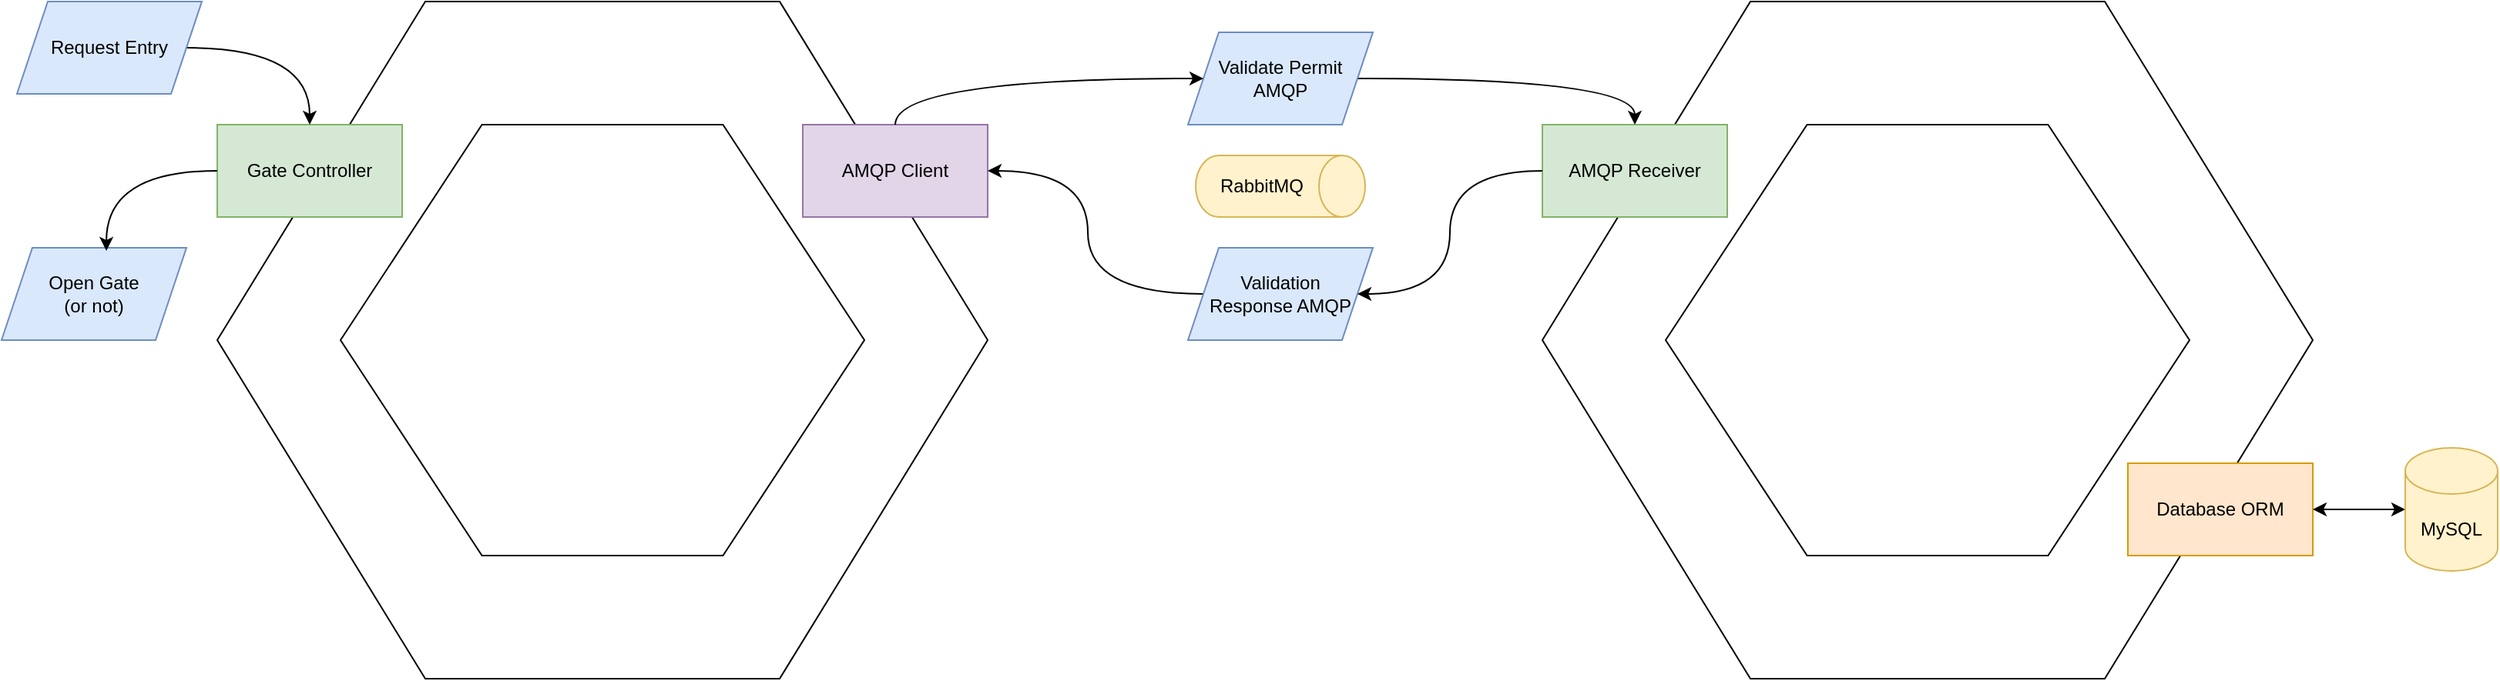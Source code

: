 <mxfile version="24.7.17">
  <diagram name="Page-1" id="FIl-sWWD70E8VAOOmgCv">
    <mxGraphModel dx="2462" dy="936" grid="1" gridSize="10" guides="1" tooltips="1" connect="1" arrows="1" fold="1" page="1" pageScale="1" pageWidth="1920" pageHeight="1200" math="0" shadow="0">
      <root>
        <mxCell id="0" />
        <mxCell id="1" parent="0" />
        <mxCell id="vmsu6UBPR0Md5zAb4Nx8-13" value="" style="group" vertex="1" connectable="0" parent="1">
          <mxGeometry x="150" y="600" width="500" height="440" as="geometry" />
        </mxCell>
        <mxCell id="vmsu6UBPR0Md5zAb4Nx8-8" value="" style="verticalLabelPosition=bottom;verticalAlign=top;html=1;shape=hexagon;perimeter=hexagonPerimeter2;arcSize=6;size=0.27;fillColor=none;" vertex="1" parent="vmsu6UBPR0Md5zAb4Nx8-13">
          <mxGeometry x="80" y="80" width="340" height="280" as="geometry" />
        </mxCell>
        <mxCell id="vmsu6UBPR0Md5zAb4Nx8-9" value="" style="verticalLabelPosition=bottom;verticalAlign=top;html=1;shape=hexagon;perimeter=hexagonPerimeter2;arcSize=6;size=0.27;fillColor=none;" vertex="1" parent="vmsu6UBPR0Md5zAb4Nx8-13">
          <mxGeometry width="500" height="440" as="geometry" />
        </mxCell>
        <mxCell id="vmsu6UBPR0Md5zAb4Nx8-1" value="Gate Controller" style="rounded=0;whiteSpace=wrap;html=1;fillColor=#d5e8d4;strokeColor=#82b366;" vertex="1" parent="vmsu6UBPR0Md5zAb4Nx8-13">
          <mxGeometry y="80" width="120" height="60" as="geometry" />
        </mxCell>
        <mxCell id="vmsu6UBPR0Md5zAb4Nx8-21" value="AMQP Client" style="rounded=0;whiteSpace=wrap;html=1;fillColor=#e1d5e7;strokeColor=#9673a6;" vertex="1" parent="vmsu6UBPR0Md5zAb4Nx8-13">
          <mxGeometry x="380" y="80" width="120" height="60" as="geometry" />
        </mxCell>
        <mxCell id="vmsu6UBPR0Md5zAb4Nx8-17" value="" style="group" vertex="1" connectable="0" parent="1">
          <mxGeometry x="1010" y="600" width="500" height="440" as="geometry" />
        </mxCell>
        <mxCell id="vmsu6UBPR0Md5zAb4Nx8-19" value="" style="verticalLabelPosition=bottom;verticalAlign=top;html=1;shape=hexagon;perimeter=hexagonPerimeter2;arcSize=6;size=0.27;fillColor=none;" vertex="1" parent="vmsu6UBPR0Md5zAb4Nx8-17">
          <mxGeometry width="500" height="440" as="geometry" />
        </mxCell>
        <mxCell id="vmsu6UBPR0Md5zAb4Nx8-18" value="" style="verticalLabelPosition=bottom;verticalAlign=top;html=1;shape=hexagon;perimeter=hexagonPerimeter2;arcSize=6;size=0.27;fillColor=none;" vertex="1" parent="vmsu6UBPR0Md5zAb4Nx8-17">
          <mxGeometry x="80" y="80" width="340" height="280" as="geometry" />
        </mxCell>
        <mxCell id="vmsu6UBPR0Md5zAb4Nx8-22" value="AMQP Receiver" style="rounded=0;whiteSpace=wrap;html=1;fillColor=#d5e8d4;strokeColor=#82b366;" vertex="1" parent="vmsu6UBPR0Md5zAb4Nx8-17">
          <mxGeometry y="80" width="120" height="60" as="geometry" />
        </mxCell>
        <mxCell id="vmsu6UBPR0Md5zAb4Nx8-25" value="Database ORM" style="rounded=0;whiteSpace=wrap;html=1;fillColor=#ffe6cc;strokeColor=#d79b00;" vertex="1" parent="vmsu6UBPR0Md5zAb4Nx8-17">
          <mxGeometry x="380" y="300" width="120" height="60" as="geometry" />
        </mxCell>
        <mxCell id="vmsu6UBPR0Md5zAb4Nx8-32" style="edgeStyle=orthogonalEdgeStyle;rounded=0;orthogonalLoop=1;jettySize=auto;html=1;exitX=1;exitY=0.5;exitDx=0;exitDy=0;entryX=0.5;entryY=0;entryDx=0;entryDy=0;curved=1;" edge="1" parent="1" source="vmsu6UBPR0Md5zAb4Nx8-20" target="vmsu6UBPR0Md5zAb4Nx8-1">
          <mxGeometry relative="1" as="geometry" />
        </mxCell>
        <mxCell id="vmsu6UBPR0Md5zAb4Nx8-20" value="Request Entry" style="shape=parallelogram;perimeter=parallelogramPerimeter;whiteSpace=wrap;html=1;fixedSize=1;fillColor=#dae8fc;strokeColor=#6c8ebf;" vertex="1" parent="1">
          <mxGeometry x="20" y="600" width="120" height="60" as="geometry" />
        </mxCell>
        <mxCell id="vmsu6UBPR0Md5zAb4Nx8-26" style="edgeStyle=orthogonalEdgeStyle;rounded=0;orthogonalLoop=1;jettySize=auto;html=1;exitX=0;exitY=0.5;exitDx=0;exitDy=0;exitPerimeter=0;entryX=1;entryY=0.5;entryDx=0;entryDy=0;startArrow=classic;startFill=1;curved=1;" edge="1" parent="1" source="vmsu6UBPR0Md5zAb4Nx8-24" target="vmsu6UBPR0Md5zAb4Nx8-25">
          <mxGeometry relative="1" as="geometry" />
        </mxCell>
        <mxCell id="vmsu6UBPR0Md5zAb4Nx8-24" value="MySQL" style="shape=cylinder3;whiteSpace=wrap;html=1;boundedLbl=1;backgroundOutline=1;size=15;fillColor=#fff2cc;strokeColor=#d6b656;" vertex="1" parent="1">
          <mxGeometry x="1570" y="890" width="60" height="80" as="geometry" />
        </mxCell>
        <mxCell id="vmsu6UBPR0Md5zAb4Nx8-27" value="Open Gate &lt;br&gt;(or not)" style="shape=parallelogram;perimeter=parallelogramPerimeter;whiteSpace=wrap;html=1;fixedSize=1;fillColor=#dae8fc;strokeColor=#6c8ebf;" vertex="1" parent="1">
          <mxGeometry x="10" y="760" width="120" height="60" as="geometry" />
        </mxCell>
        <mxCell id="vmsu6UBPR0Md5zAb4Nx8-35" style="edgeStyle=orthogonalEdgeStyle;rounded=0;orthogonalLoop=1;jettySize=auto;html=1;exitX=1;exitY=0.5;exitDx=0;exitDy=0;entryX=0.5;entryY=0;entryDx=0;entryDy=0;curved=1;" edge="1" parent="1" source="vmsu6UBPR0Md5zAb4Nx8-28" target="vmsu6UBPR0Md5zAb4Nx8-22">
          <mxGeometry relative="1" as="geometry" />
        </mxCell>
        <mxCell id="vmsu6UBPR0Md5zAb4Nx8-28" value="Validate Permit AMQP" style="shape=parallelogram;perimeter=parallelogramPerimeter;whiteSpace=wrap;html=1;fixedSize=1;fillColor=#dae8fc;strokeColor=#6c8ebf;" vertex="1" parent="1">
          <mxGeometry x="780" y="620" width="120" height="60" as="geometry" />
        </mxCell>
        <mxCell id="vmsu6UBPR0Md5zAb4Nx8-29" value="RabbitMQ" style="shape=cylinder3;whiteSpace=wrap;html=1;boundedLbl=1;backgroundOutline=1;size=15;direction=south;fillColor=#fff2cc;strokeColor=#d6b656;" vertex="1" parent="1">
          <mxGeometry x="785" y="700" width="110" height="40" as="geometry" />
        </mxCell>
        <mxCell id="vmsu6UBPR0Md5zAb4Nx8-37" style="edgeStyle=orthogonalEdgeStyle;rounded=0;orthogonalLoop=1;jettySize=auto;html=1;exitX=0;exitY=0.5;exitDx=0;exitDy=0;entryX=1;entryY=0.5;entryDx=0;entryDy=0;curved=1;" edge="1" parent="1" source="vmsu6UBPR0Md5zAb4Nx8-30" target="vmsu6UBPR0Md5zAb4Nx8-21">
          <mxGeometry relative="1" as="geometry" />
        </mxCell>
        <mxCell id="vmsu6UBPR0Md5zAb4Nx8-30" value="Validation&lt;br&gt; Response AMQP" style="shape=parallelogram;perimeter=parallelogramPerimeter;whiteSpace=wrap;html=1;fixedSize=1;fillColor=#dae8fc;strokeColor=#6c8ebf;" vertex="1" parent="1">
          <mxGeometry x="780" y="760" width="120" height="60" as="geometry" />
        </mxCell>
        <mxCell id="vmsu6UBPR0Md5zAb4Nx8-33" style="edgeStyle=orthogonalEdgeStyle;rounded=0;orthogonalLoop=1;jettySize=auto;html=1;exitX=0;exitY=0.5;exitDx=0;exitDy=0;entryX=0.567;entryY=0.033;entryDx=0;entryDy=0;entryPerimeter=0;curved=1;" edge="1" parent="1" source="vmsu6UBPR0Md5zAb4Nx8-1" target="vmsu6UBPR0Md5zAb4Nx8-27">
          <mxGeometry relative="1" as="geometry" />
        </mxCell>
        <mxCell id="vmsu6UBPR0Md5zAb4Nx8-34" style="edgeStyle=orthogonalEdgeStyle;rounded=0;orthogonalLoop=1;jettySize=auto;html=1;exitX=0.5;exitY=0;exitDx=0;exitDy=0;entryX=0;entryY=0.5;entryDx=0;entryDy=0;curved=1;" edge="1" parent="1" source="vmsu6UBPR0Md5zAb4Nx8-21" target="vmsu6UBPR0Md5zAb4Nx8-28">
          <mxGeometry relative="1" as="geometry" />
        </mxCell>
        <mxCell id="vmsu6UBPR0Md5zAb4Nx8-36" style="edgeStyle=orthogonalEdgeStyle;rounded=0;orthogonalLoop=1;jettySize=auto;html=1;exitX=0;exitY=0.5;exitDx=0;exitDy=0;entryX=1;entryY=0.5;entryDx=0;entryDy=0;curved=1;" edge="1" parent="1" source="vmsu6UBPR0Md5zAb4Nx8-22" target="vmsu6UBPR0Md5zAb4Nx8-30">
          <mxGeometry relative="1" as="geometry">
            <Array as="points">
              <mxPoint x="950" y="710" />
              <mxPoint x="950" y="790" />
            </Array>
          </mxGeometry>
        </mxCell>
      </root>
    </mxGraphModel>
  </diagram>
</mxfile>
